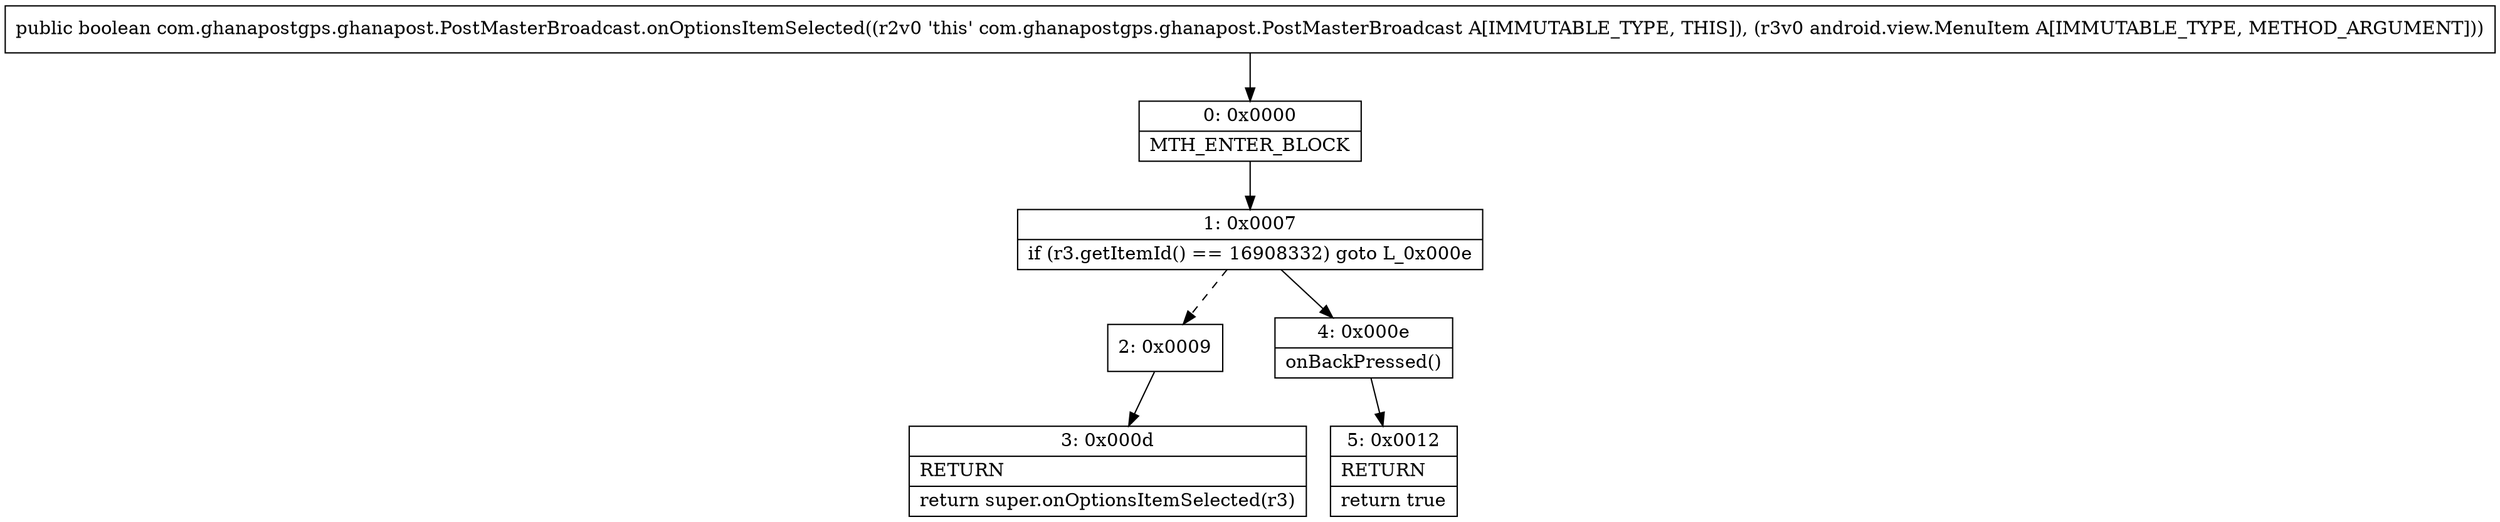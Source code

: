 digraph "CFG forcom.ghanapostgps.ghanapost.PostMasterBroadcast.onOptionsItemSelected(Landroid\/view\/MenuItem;)Z" {
Node_0 [shape=record,label="{0\:\ 0x0000|MTH_ENTER_BLOCK\l}"];
Node_1 [shape=record,label="{1\:\ 0x0007|if (r3.getItemId() == 16908332) goto L_0x000e\l}"];
Node_2 [shape=record,label="{2\:\ 0x0009}"];
Node_3 [shape=record,label="{3\:\ 0x000d|RETURN\l|return super.onOptionsItemSelected(r3)\l}"];
Node_4 [shape=record,label="{4\:\ 0x000e|onBackPressed()\l}"];
Node_5 [shape=record,label="{5\:\ 0x0012|RETURN\l|return true\l}"];
MethodNode[shape=record,label="{public boolean com.ghanapostgps.ghanapost.PostMasterBroadcast.onOptionsItemSelected((r2v0 'this' com.ghanapostgps.ghanapost.PostMasterBroadcast A[IMMUTABLE_TYPE, THIS]), (r3v0 android.view.MenuItem A[IMMUTABLE_TYPE, METHOD_ARGUMENT])) }"];
MethodNode -> Node_0;
Node_0 -> Node_1;
Node_1 -> Node_2[style=dashed];
Node_1 -> Node_4;
Node_2 -> Node_3;
Node_4 -> Node_5;
}

